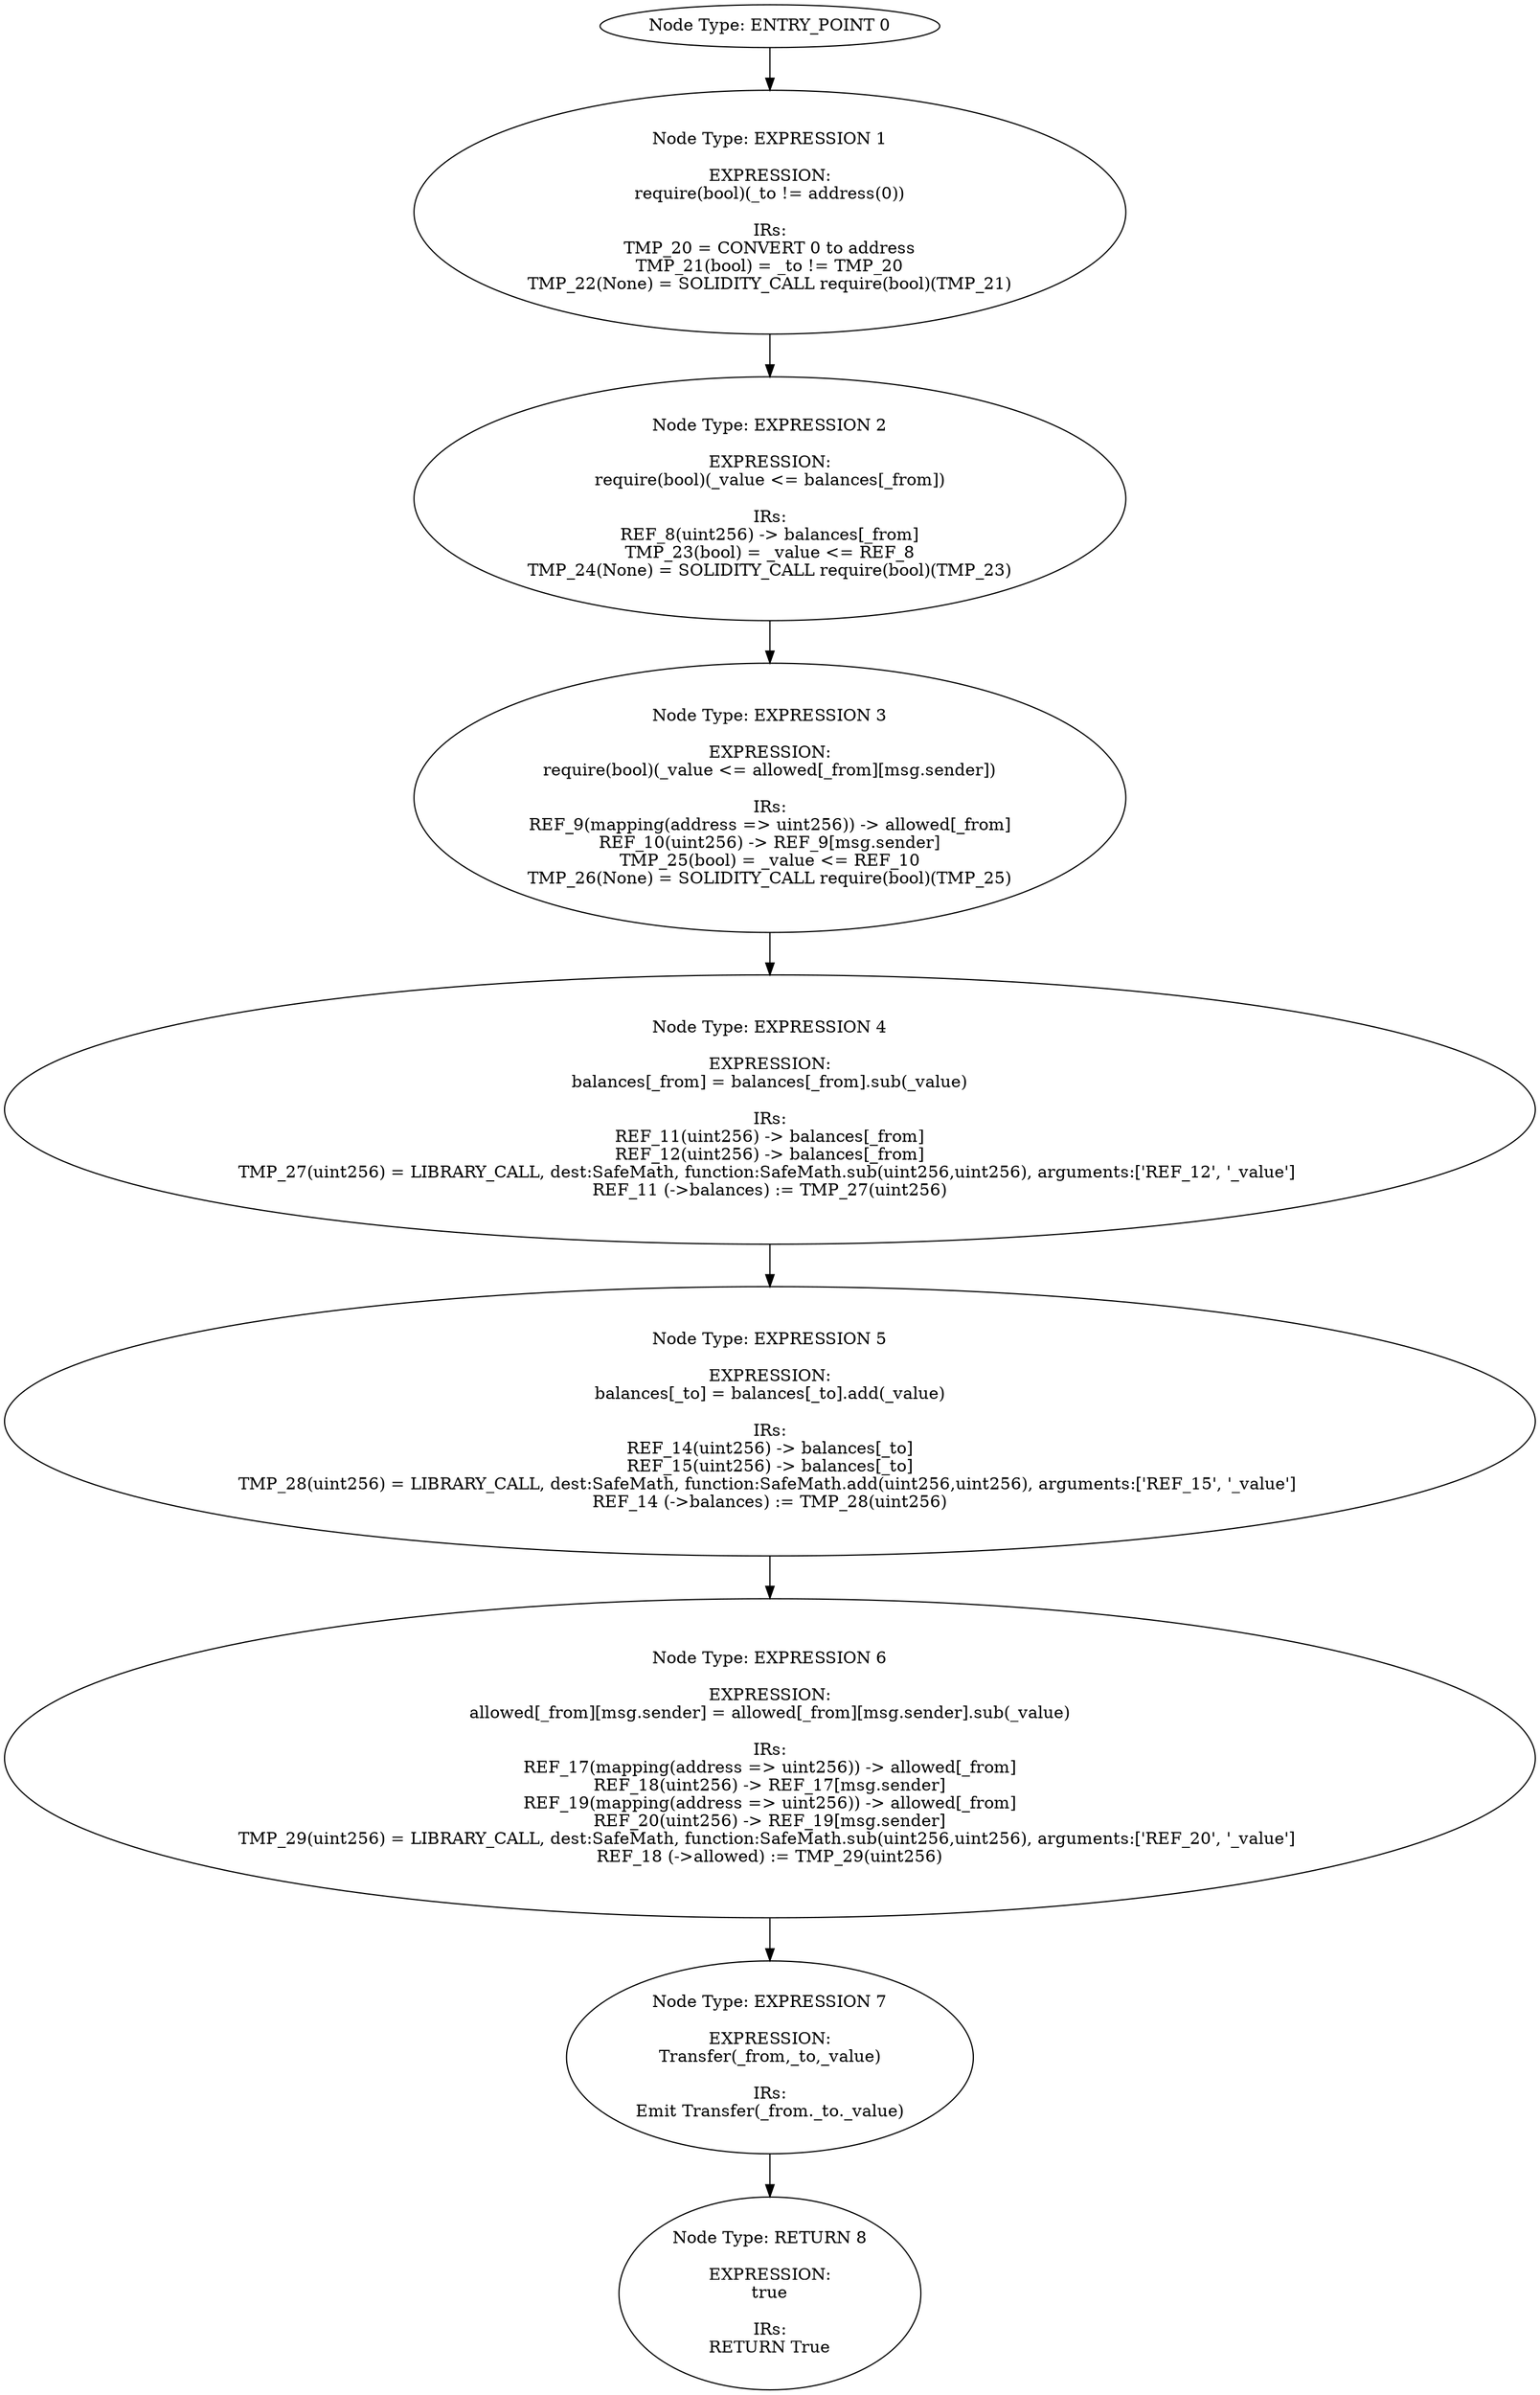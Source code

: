 digraph{
0[label="Node Type: ENTRY_POINT 0
"];
0->1;
1[label="Node Type: EXPRESSION 1

EXPRESSION:
require(bool)(_to != address(0))

IRs:
TMP_20 = CONVERT 0 to address
TMP_21(bool) = _to != TMP_20
TMP_22(None) = SOLIDITY_CALL require(bool)(TMP_21)"];
1->2;
2[label="Node Type: EXPRESSION 2

EXPRESSION:
require(bool)(_value <= balances[_from])

IRs:
REF_8(uint256) -> balances[_from]
TMP_23(bool) = _value <= REF_8
TMP_24(None) = SOLIDITY_CALL require(bool)(TMP_23)"];
2->3;
3[label="Node Type: EXPRESSION 3

EXPRESSION:
require(bool)(_value <= allowed[_from][msg.sender])

IRs:
REF_9(mapping(address => uint256)) -> allowed[_from]
REF_10(uint256) -> REF_9[msg.sender]
TMP_25(bool) = _value <= REF_10
TMP_26(None) = SOLIDITY_CALL require(bool)(TMP_25)"];
3->4;
4[label="Node Type: EXPRESSION 4

EXPRESSION:
balances[_from] = balances[_from].sub(_value)

IRs:
REF_11(uint256) -> balances[_from]
REF_12(uint256) -> balances[_from]
TMP_27(uint256) = LIBRARY_CALL, dest:SafeMath, function:SafeMath.sub(uint256,uint256), arguments:['REF_12', '_value'] 
REF_11 (->balances) := TMP_27(uint256)"];
4->5;
5[label="Node Type: EXPRESSION 5

EXPRESSION:
balances[_to] = balances[_to].add(_value)

IRs:
REF_14(uint256) -> balances[_to]
REF_15(uint256) -> balances[_to]
TMP_28(uint256) = LIBRARY_CALL, dest:SafeMath, function:SafeMath.add(uint256,uint256), arguments:['REF_15', '_value'] 
REF_14 (->balances) := TMP_28(uint256)"];
5->6;
6[label="Node Type: EXPRESSION 6

EXPRESSION:
allowed[_from][msg.sender] = allowed[_from][msg.sender].sub(_value)

IRs:
REF_17(mapping(address => uint256)) -> allowed[_from]
REF_18(uint256) -> REF_17[msg.sender]
REF_19(mapping(address => uint256)) -> allowed[_from]
REF_20(uint256) -> REF_19[msg.sender]
TMP_29(uint256) = LIBRARY_CALL, dest:SafeMath, function:SafeMath.sub(uint256,uint256), arguments:['REF_20', '_value'] 
REF_18 (->allowed) := TMP_29(uint256)"];
6->7;
7[label="Node Type: EXPRESSION 7

EXPRESSION:
Transfer(_from,_to,_value)

IRs:
Emit Transfer(_from._to._value)"];
7->8;
8[label="Node Type: RETURN 8

EXPRESSION:
true

IRs:
RETURN True"];
}

